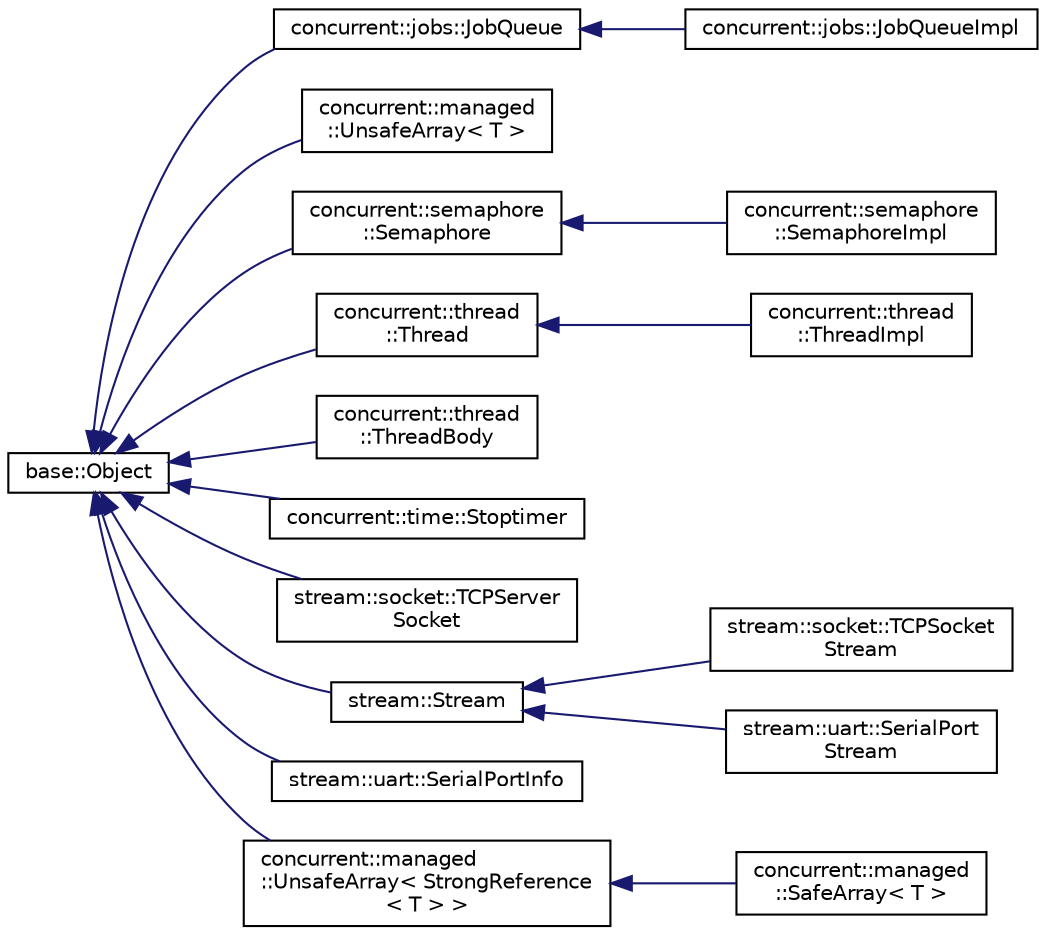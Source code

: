digraph "Graphical Class Hierarchy"
{
  edge [fontname="Helvetica",fontsize="10",labelfontname="Helvetica",labelfontsize="10"];
  node [fontname="Helvetica",fontsize="10",shape=record];
  rankdir="LR";
  Node1 [label="base::Object",height=0.2,width=0.4,color="black", fillcolor="white", style="filled",URL="$classbase_1_1_object.html"];
  Node1 -> Node2 [dir="back",color="midnightblue",fontsize="10",style="solid",fontname="Helvetica"];
  Node2 [label="concurrent::jobs::JobQueue",height=0.2,width=0.4,color="black", fillcolor="white", style="filled",URL="$classconcurrent_1_1jobs_1_1_job_queue.html"];
  Node2 -> Node3 [dir="back",color="midnightblue",fontsize="10",style="solid",fontname="Helvetica"];
  Node3 [label="concurrent::jobs::JobQueueImpl",height=0.2,width=0.4,color="black", fillcolor="white", style="filled",URL="$classconcurrent_1_1jobs_1_1_job_queue_impl.html"];
  Node1 -> Node4 [dir="back",color="midnightblue",fontsize="10",style="solid",fontname="Helvetica"];
  Node4 [label="concurrent::managed\l::UnsafeArray\< T \>",height=0.2,width=0.4,color="black", fillcolor="white", style="filled",URL="$classconcurrent_1_1managed_1_1_unsafe_array.html"];
  Node1 -> Node5 [dir="back",color="midnightblue",fontsize="10",style="solid",fontname="Helvetica"];
  Node5 [label="concurrent::semaphore\l::Semaphore",height=0.2,width=0.4,color="black", fillcolor="white", style="filled",URL="$classconcurrent_1_1semaphore_1_1_semaphore.html"];
  Node5 -> Node6 [dir="back",color="midnightblue",fontsize="10",style="solid",fontname="Helvetica"];
  Node6 [label="concurrent::semaphore\l::SemaphoreImpl",height=0.2,width=0.4,color="black", fillcolor="white", style="filled",URL="$classconcurrent_1_1semaphore_1_1_semaphore_impl.html"];
  Node1 -> Node7 [dir="back",color="midnightblue",fontsize="10",style="solid",fontname="Helvetica"];
  Node7 [label="concurrent::thread\l::Thread",height=0.2,width=0.4,color="black", fillcolor="white", style="filled",URL="$classconcurrent_1_1thread_1_1_thread.html"];
  Node7 -> Node8 [dir="back",color="midnightblue",fontsize="10",style="solid",fontname="Helvetica"];
  Node8 [label="concurrent::thread\l::ThreadImpl",height=0.2,width=0.4,color="black", fillcolor="white", style="filled",URL="$classconcurrent_1_1thread_1_1_thread_impl.html"];
  Node1 -> Node9 [dir="back",color="midnightblue",fontsize="10",style="solid",fontname="Helvetica"];
  Node9 [label="concurrent::thread\l::ThreadBody",height=0.2,width=0.4,color="black", fillcolor="white", style="filled",URL="$classconcurrent_1_1thread_1_1_thread_body.html"];
  Node1 -> Node10 [dir="back",color="midnightblue",fontsize="10",style="solid",fontname="Helvetica"];
  Node10 [label="concurrent::time::Stoptimer",height=0.2,width=0.4,color="black", fillcolor="white", style="filled",URL="$classconcurrent_1_1time_1_1_stoptimer.html"];
  Node1 -> Node11 [dir="back",color="midnightblue",fontsize="10",style="solid",fontname="Helvetica"];
  Node11 [label="stream::socket::TCPServer\lSocket",height=0.2,width=0.4,color="black", fillcolor="white", style="filled",URL="$classstream_1_1socket_1_1_t_c_p_server_socket.html"];
  Node1 -> Node12 [dir="back",color="midnightblue",fontsize="10",style="solid",fontname="Helvetica"];
  Node12 [label="stream::Stream",height=0.2,width=0.4,color="black", fillcolor="white", style="filled",URL="$classstream_1_1_stream.html"];
  Node12 -> Node13 [dir="back",color="midnightblue",fontsize="10",style="solid",fontname="Helvetica"];
  Node13 [label="stream::socket::TCPSocket\lStream",height=0.2,width=0.4,color="black", fillcolor="white", style="filled",URL="$classstream_1_1socket_1_1_t_c_p_socket_stream.html"];
  Node12 -> Node14 [dir="back",color="midnightblue",fontsize="10",style="solid",fontname="Helvetica"];
  Node14 [label="stream::uart::SerialPort\lStream",height=0.2,width=0.4,color="black", fillcolor="white", style="filled",URL="$classstream_1_1uart_1_1_serial_port_stream.html"];
  Node1 -> Node15 [dir="back",color="midnightblue",fontsize="10",style="solid",fontname="Helvetica"];
  Node15 [label="stream::uart::SerialPortInfo",height=0.2,width=0.4,color="black", fillcolor="white", style="filled",URL="$classstream_1_1uart_1_1_serial_port_info.html"];
  Node1 -> Node16 [dir="back",color="midnightblue",fontsize="10",style="solid",fontname="Helvetica"];
  Node16 [label="concurrent::managed\l::UnsafeArray\< StrongReference\l\< T \> \>",height=0.2,width=0.4,color="black", fillcolor="white", style="filled",URL="$classconcurrent_1_1managed_1_1_unsafe_array.html"];
  Node16 -> Node17 [dir="back",color="midnightblue",fontsize="10",style="solid",fontname="Helvetica"];
  Node17 [label="concurrent::managed\l::SafeArray\< T \>",height=0.2,width=0.4,color="black", fillcolor="white", style="filled",URL="$classconcurrent_1_1managed_1_1_safe_array.html"];
}

